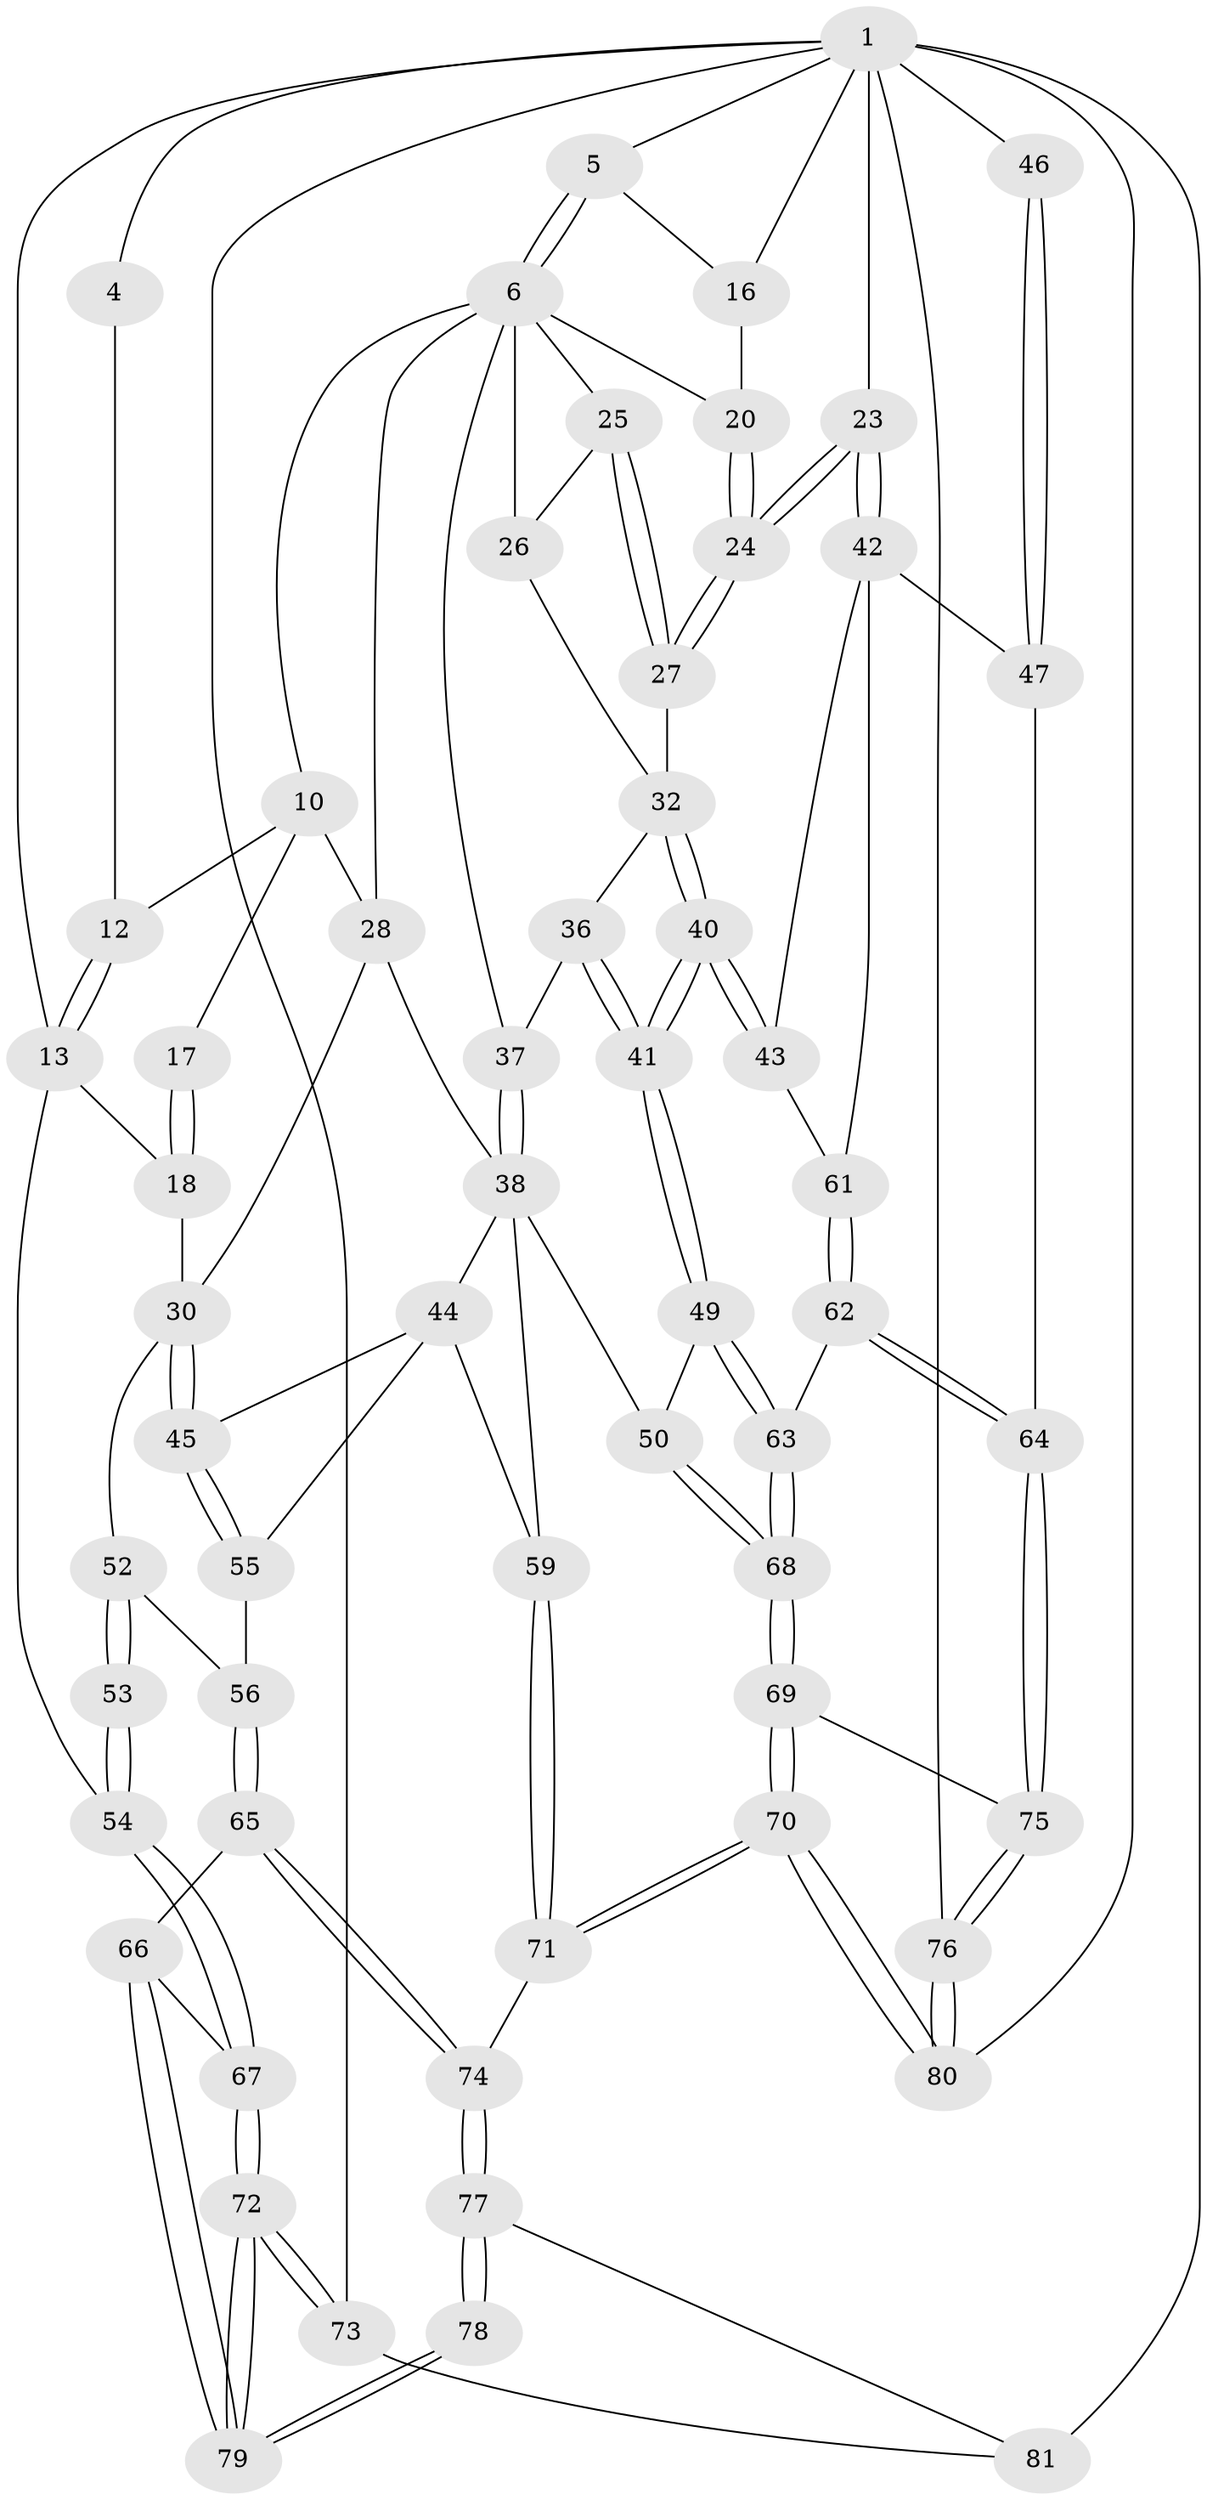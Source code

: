 // original degree distribution, {3: 0.03529411764705882, 5: 0.5294117647058824, 6: 0.21176470588235294, 4: 0.2235294117647059}
// Generated by graph-tools (version 1.1) at 2025/21/03/04/25 18:21:38]
// undirected, 59 vertices, 138 edges
graph export_dot {
graph [start="1"]
  node [color=gray90,style=filled];
  1 [pos="+0.6982615472799844+0",super="+2"];
  4 [pos="+0.20772952932324693+0"];
  5 [pos="+0.6843831543061659+0"];
  6 [pos="+0.5694666592726195+0.04288067284643926",super="+21+7"];
  10 [pos="+0.3300472865990194+0.07149197204875234",super="+11+22"];
  12 [pos="+0.21481170136376257+0"];
  13 [pos="+0+0.27614087966733536",super="+19"];
  16 [pos="+0.7426560214810852+0.0804048836683288"];
  17 [pos="+0.08964196399276086+0.15026070145551823"];
  18 [pos="+0.08134740417894584+0.15557684076029382"];
  20 [pos="+0.7330190551104728+0.14851995555519615"];
  23 [pos="+0.8726081999727565+0.2720286928894937"];
  24 [pos="+0.854747917725775+0.2661213360135507"];
  25 [pos="+0.661146280252331+0.20980233918914906"];
  26 [pos="+0.493284352674995+0.21116758048937595",super="+34"];
  27 [pos="+0.6890026918753116+0.27367294370023343"];
  28 [pos="+0.3718922794820958+0.22856764359000137",super="+29"];
  30 [pos="+0.25919574082105096+0.33038538905460246",super="+31"];
  32 [pos="+0.6535906396674191+0.32086779090592055",super="+33"];
  36 [pos="+0.5772392191757418+0.4020103101143116"];
  37 [pos="+0.5323338556390039+0.38427289296622574"];
  38 [pos="+0.5029191802986227+0.43705048674663133",super="+39+51"];
  40 [pos="+0.6887668229482111+0.4493541134771062"];
  41 [pos="+0.687205313183034+0.4520725215293521"];
  42 [pos="+0.8688516311215884+0.28706417933739253",super="+48"];
  43 [pos="+0.7226575433435981+0.4326887109608075"];
  44 [pos="+0.371010873928492+0.4880328226924471",super="+60"];
  45 [pos="+0.2894305441735748+0.4281638498400844"];
  46 [pos="+1+0.6099005609868527"];
  47 [pos="+0.9854543549031332+0.5423991773125922"];
  49 [pos="+0.6841223706517008+0.46638951988050303"];
  50 [pos="+0.583396345441957+0.5148198560220515"];
  52 [pos="+0.17745965919935971+0.359466110580265",super="+57"];
  53 [pos="+0+0.3562776213855595"];
  54 [pos="+0+0.34544137580880313"];
  55 [pos="+0.20675504712779863+0.5559021413145346"];
  56 [pos="+0.18726075877582682+0.562298280734856"];
  59 [pos="+0.4172530612469252+0.6009108725138004"];
  61 [pos="+0.8441514963237119+0.46787545554892157"];
  62 [pos="+0.7677057064571463+0.5829849791947976"];
  63 [pos="+0.7194659283598608+0.5351653307852956"];
  64 [pos="+0.783605128801326+0.6081760439447437"];
  65 [pos="+0.1494758918263678+0.6087514213494175"];
  66 [pos="+0.12716860137339678+0.6220688433731448"];
  67 [pos="+0+0.47288802400941754"];
  68 [pos="+0.6058689456475325+0.6426531439547268"];
  69 [pos="+0.5916222289330721+0.6980915664691949"];
  70 [pos="+0.4542235331109697+0.7540699043975401"];
  71 [pos="+0.4385554117614244+0.7486126037853983"];
  72 [pos="+0+1"];
  73 [pos="+0+1"];
  74 [pos="+0.418101567923505+0.7585033511388405"];
  75 [pos="+0.7658480247180933+0.7275226591010584"];
  76 [pos="+0.8266087058059407+0.8263872331158411"];
  77 [pos="+0.38874279931859707+0.7827581660818765"];
  78 [pos="+0.13382603837689375+0.7714171476508651"];
  79 [pos="+0.11651098460904362+0.7668432660023765"];
  80 [pos="+0.6811598107874539+1"];
  81 [pos="+0.21444567072282708+0.8648738380651214",super="+82+83"];
  1 -- 5;
  1 -- 4;
  1 -- 73 [weight=2];
  1 -- 76;
  1 -- 13;
  1 -- 46 [weight=2];
  1 -- 16;
  1 -- 81 [weight=2];
  1 -- 80;
  1 -- 23;
  4 -- 12;
  5 -- 6;
  5 -- 6;
  5 -- 16;
  6 -- 25;
  6 -- 20;
  6 -- 10;
  6 -- 37;
  6 -- 26 [weight=2];
  6 -- 28;
  10 -- 17 [weight=2];
  10 -- 12;
  10 -- 28;
  12 -- 13;
  12 -- 13;
  13 -- 18;
  13 -- 54;
  16 -- 20;
  17 -- 18;
  17 -- 18;
  18 -- 30;
  20 -- 24;
  20 -- 24;
  23 -- 24;
  23 -- 24;
  23 -- 42;
  23 -- 42;
  24 -- 27;
  24 -- 27;
  25 -- 26;
  25 -- 27;
  25 -- 27;
  26 -- 32;
  27 -- 32;
  28 -- 30;
  28 -- 38;
  30 -- 45;
  30 -- 45;
  30 -- 52;
  32 -- 40;
  32 -- 40;
  32 -- 36;
  36 -- 37;
  36 -- 41;
  36 -- 41;
  37 -- 38;
  37 -- 38;
  38 -- 44;
  38 -- 50;
  38 -- 59;
  40 -- 41;
  40 -- 41;
  40 -- 43;
  40 -- 43;
  41 -- 49;
  41 -- 49;
  42 -- 43;
  42 -- 61;
  42 -- 47;
  43 -- 61;
  44 -- 45;
  44 -- 59;
  44 -- 55;
  45 -- 55;
  45 -- 55;
  46 -- 47;
  46 -- 47;
  47 -- 64;
  49 -- 50;
  49 -- 63;
  49 -- 63;
  50 -- 68;
  50 -- 68;
  52 -- 53 [weight=2];
  52 -- 53;
  52 -- 56;
  53 -- 54;
  53 -- 54;
  54 -- 67;
  54 -- 67;
  55 -- 56;
  56 -- 65;
  56 -- 65;
  59 -- 71;
  59 -- 71;
  61 -- 62;
  61 -- 62;
  62 -- 63;
  62 -- 64;
  62 -- 64;
  63 -- 68;
  63 -- 68;
  64 -- 75;
  64 -- 75;
  65 -- 66;
  65 -- 74;
  65 -- 74;
  66 -- 67;
  66 -- 79;
  66 -- 79;
  67 -- 72;
  67 -- 72;
  68 -- 69;
  68 -- 69;
  69 -- 70;
  69 -- 70;
  69 -- 75;
  70 -- 71;
  70 -- 71;
  70 -- 80;
  70 -- 80;
  71 -- 74;
  72 -- 73;
  72 -- 73;
  72 -- 79;
  72 -- 79;
  73 -- 81;
  74 -- 77;
  74 -- 77;
  75 -- 76;
  75 -- 76;
  76 -- 80;
  76 -- 80;
  77 -- 78;
  77 -- 78;
  77 -- 81;
  78 -- 79;
  78 -- 79;
}
